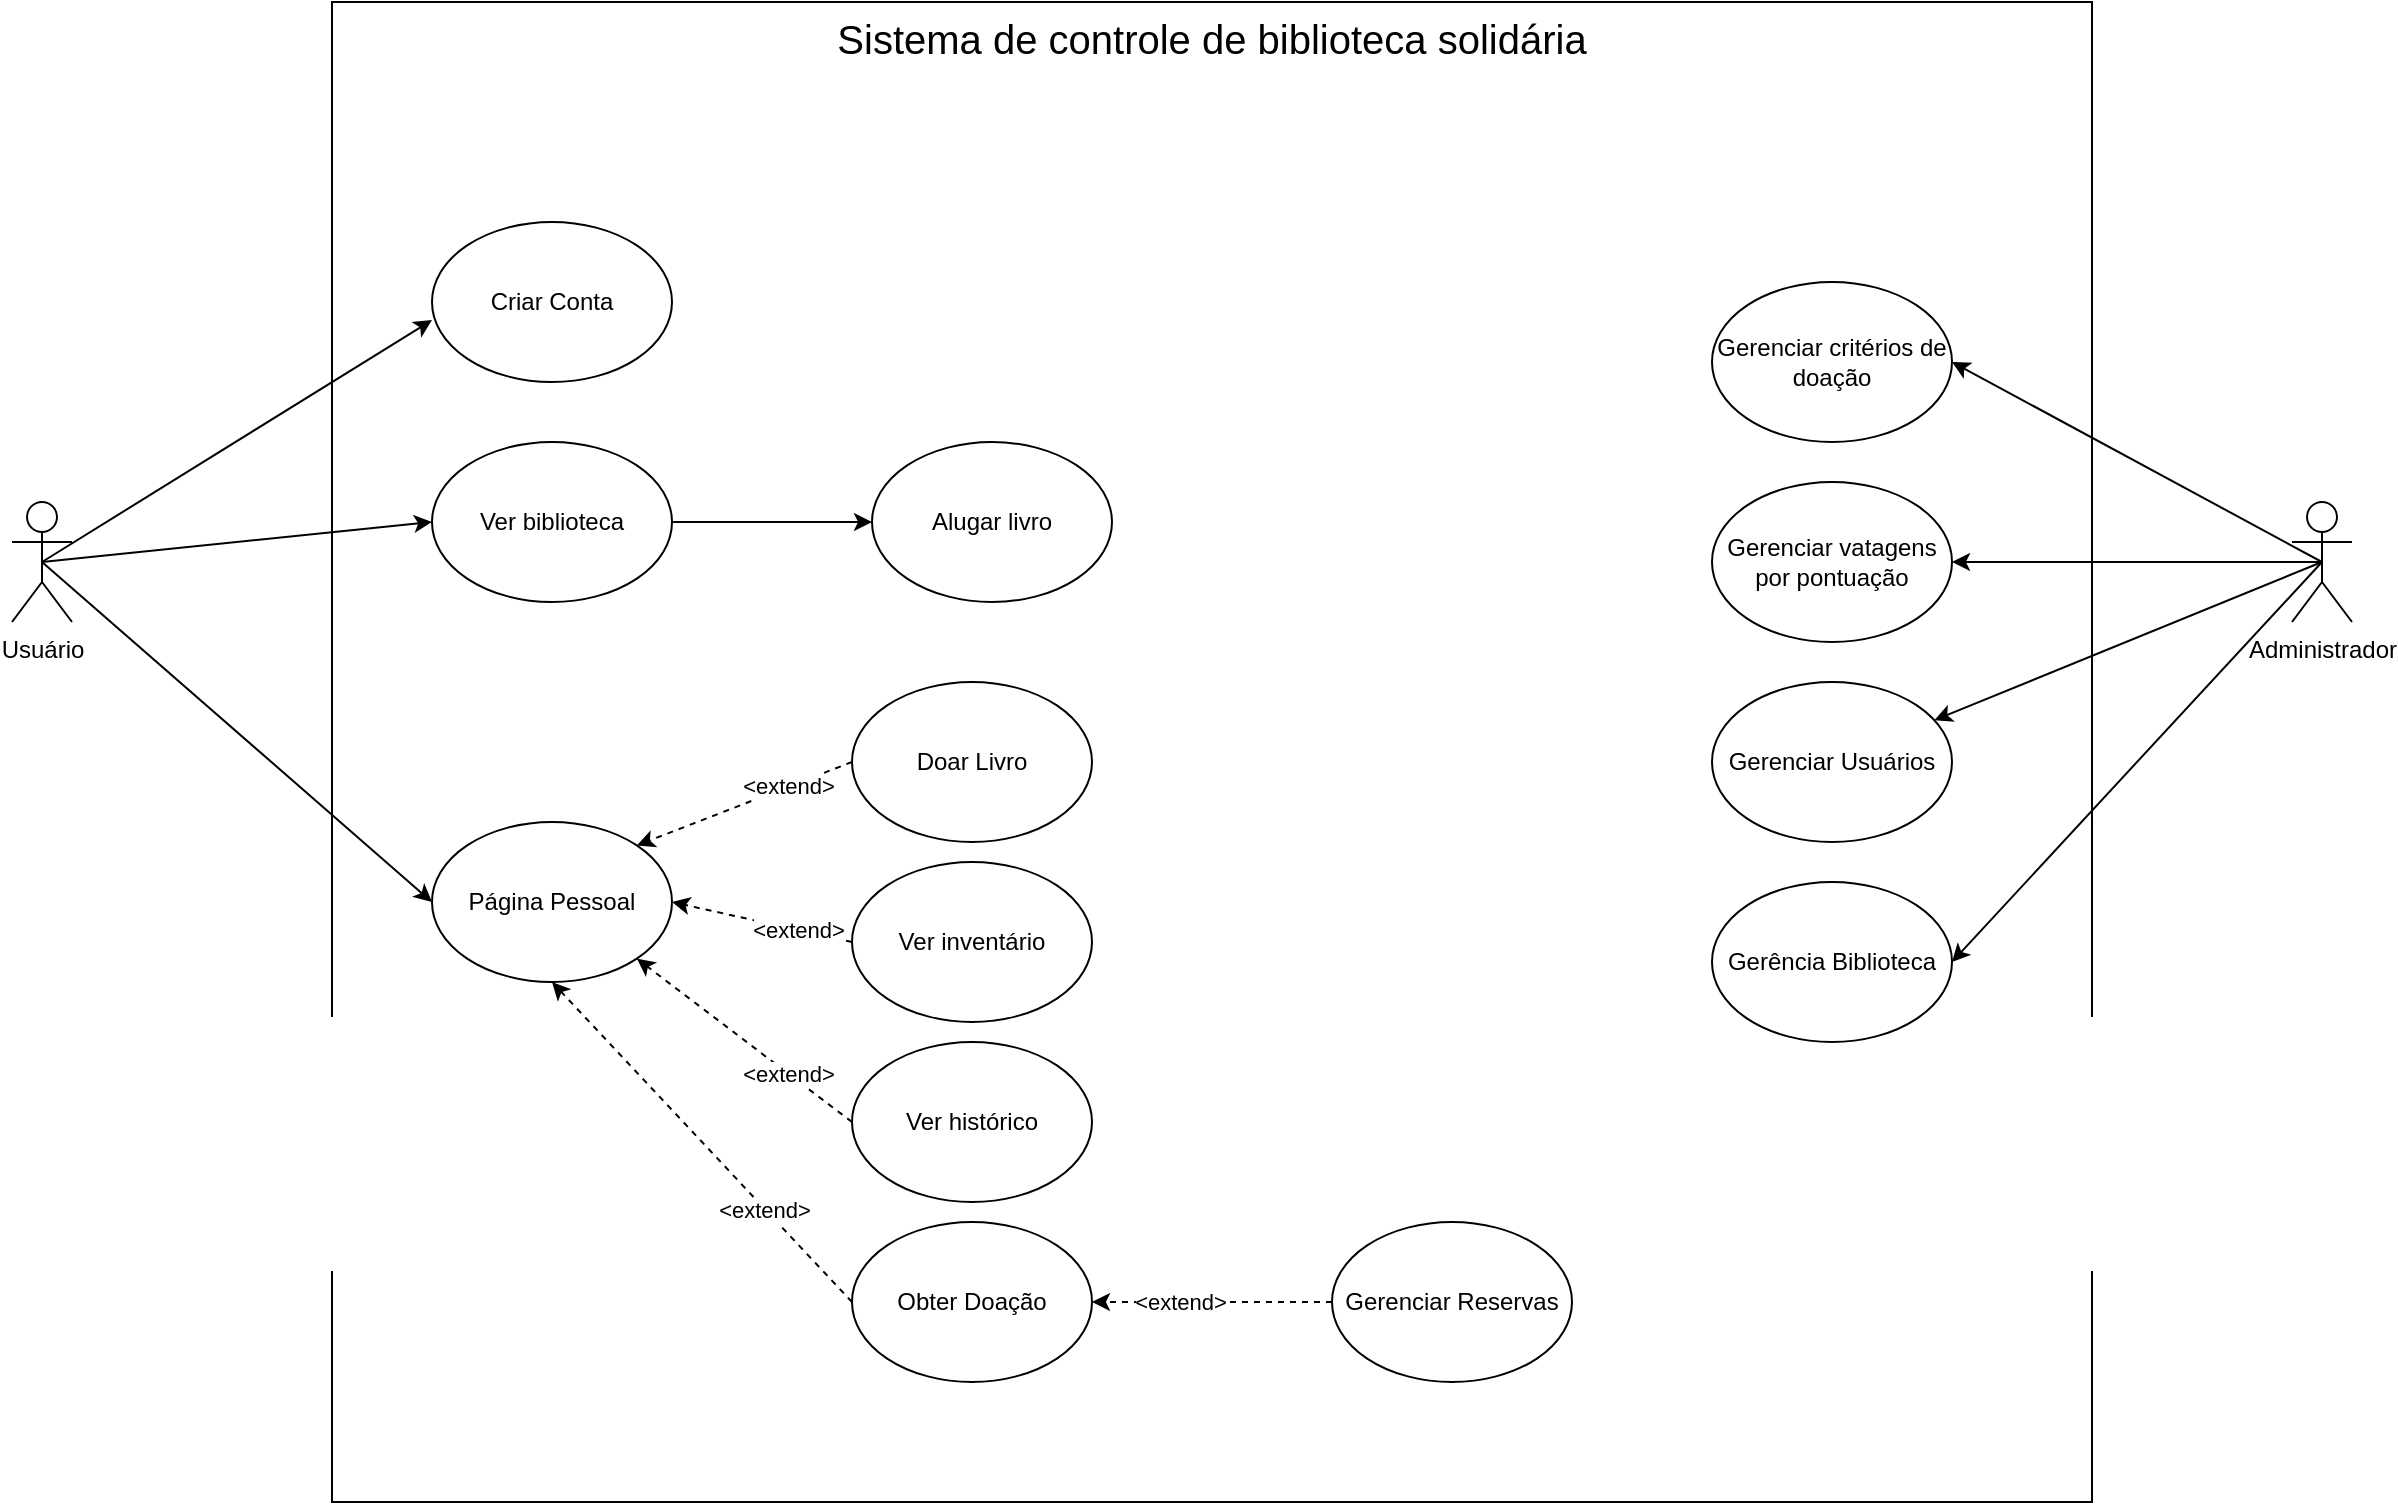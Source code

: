 <mxfile version="20.4.2" type="github">
  <diagram id="OYgyoeQ4cRTz8VLO4bsm" name="Página-1">
    <mxGraphModel dx="2500" dy="2056" grid="1" gridSize="10" guides="1" tooltips="1" connect="1" arrows="1" fold="1" page="1" pageScale="1" pageWidth="827" pageHeight="1169" math="0" shadow="0">
      <root>
        <mxCell id="0" />
        <mxCell id="1" parent="0" />
        <mxCell id="Zu5s9qkrUJdbfHZ7qnUy-59" value="Sistema de controle de biblioteca solidária" style="rounded=0;whiteSpace=wrap;html=1;fillColor=none;verticalAlign=top;fontSize=20;" parent="1" vertex="1">
          <mxGeometry x="-430" y="-560" width="880" height="750" as="geometry" />
        </mxCell>
        <mxCell id="Zu5s9qkrUJdbfHZ7qnUy-8" style="rounded=0;orthogonalLoop=1;jettySize=auto;html=1;exitX=0.5;exitY=0.5;exitDx=0;exitDy=0;exitPerimeter=0;entryX=0;entryY=0.613;entryDx=0;entryDy=0;entryPerimeter=0;" parent="1" source="Zu5s9qkrUJdbfHZ7qnUy-1" target="Zu5s9qkrUJdbfHZ7qnUy-2" edge="1">
          <mxGeometry relative="1" as="geometry">
            <mxPoint x="-390" y="20" as="targetPoint" />
          </mxGeometry>
        </mxCell>
        <mxCell id="Zu5s9qkrUJdbfHZ7qnUy-9" style="rounded=0;orthogonalLoop=1;jettySize=auto;html=1;exitX=0.5;exitY=0.5;exitDx=0;exitDy=0;exitPerimeter=0;entryX=0;entryY=0.5;entryDx=0;entryDy=0;" parent="1" source="Zu5s9qkrUJdbfHZ7qnUy-1" target="Zu5s9qkrUJdbfHZ7qnUy-3" edge="1">
          <mxGeometry relative="1" as="geometry" />
        </mxCell>
        <mxCell id="Zu5s9qkrUJdbfHZ7qnUy-18" style="rounded=0;orthogonalLoop=1;jettySize=auto;html=1;exitX=0.5;exitY=0.5;exitDx=0;exitDy=0;exitPerimeter=0;entryX=0;entryY=0.5;entryDx=0;entryDy=0;" parent="1" source="Zu5s9qkrUJdbfHZ7qnUy-1" target="Zu5s9qkrUJdbfHZ7qnUy-11" edge="1">
          <mxGeometry relative="1" as="geometry" />
        </mxCell>
        <mxCell id="Zu5s9qkrUJdbfHZ7qnUy-1" value="Usuário" style="shape=umlActor;verticalLabelPosition=bottom;verticalAlign=top;html=1;outlineConnect=0;" parent="1" vertex="1">
          <mxGeometry x="-590" y="-310" width="30" height="60" as="geometry" />
        </mxCell>
        <mxCell id="Zu5s9qkrUJdbfHZ7qnUy-2" value="Criar Conta" style="ellipse;whiteSpace=wrap;html=1;" parent="1" vertex="1">
          <mxGeometry x="-380" y="-450" width="120" height="80" as="geometry" />
        </mxCell>
        <mxCell id="Zu5s9qkrUJdbfHZ7qnUy-34" style="rounded=0;orthogonalLoop=1;jettySize=auto;html=1;exitX=1;exitY=0.5;exitDx=0;exitDy=0;" parent="1" source="Zu5s9qkrUJdbfHZ7qnUy-3" target="Zu5s9qkrUJdbfHZ7qnUy-33" edge="1">
          <mxGeometry relative="1" as="geometry" />
        </mxCell>
        <mxCell id="Zu5s9qkrUJdbfHZ7qnUy-3" value="Ver biblioteca" style="ellipse;whiteSpace=wrap;html=1;" parent="1" vertex="1">
          <mxGeometry x="-380" y="-340" width="120" height="80" as="geometry" />
        </mxCell>
        <mxCell id="Zu5s9qkrUJdbfHZ7qnUy-10" style="edgeStyle=orthogonalEdgeStyle;rounded=0;orthogonalLoop=1;jettySize=auto;html=1;exitX=0.5;exitY=1;exitDx=0;exitDy=0;" parent="1" source="Zu5s9qkrUJdbfHZ7qnUy-2" target="Zu5s9qkrUJdbfHZ7qnUy-2" edge="1">
          <mxGeometry relative="1" as="geometry" />
        </mxCell>
        <mxCell id="Zu5s9qkrUJdbfHZ7qnUy-11" value="Página Pessoal" style="ellipse;whiteSpace=wrap;html=1;" parent="1" vertex="1">
          <mxGeometry x="-380" y="-150" width="120" height="80" as="geometry" />
        </mxCell>
        <mxCell id="Zu5s9qkrUJdbfHZ7qnUy-13" value="Doar Livro" style="ellipse;whiteSpace=wrap;html=1;" parent="1" vertex="1">
          <mxGeometry x="-170" y="-220" width="120" height="80" as="geometry" />
        </mxCell>
        <mxCell id="Zu5s9qkrUJdbfHZ7qnUy-14" value="Ver inventário" style="ellipse;whiteSpace=wrap;html=1;" parent="1" vertex="1">
          <mxGeometry x="-170" y="-130" width="120" height="80" as="geometry" />
        </mxCell>
        <mxCell id="Zu5s9qkrUJdbfHZ7qnUy-15" value="Ver histórico" style="ellipse;whiteSpace=wrap;html=1;" parent="1" vertex="1">
          <mxGeometry x="-170" y="-40" width="120" height="80" as="geometry" />
        </mxCell>
        <mxCell id="Zu5s9qkrUJdbfHZ7qnUy-28" value="Obter Doação" style="ellipse;whiteSpace=wrap;html=1;" parent="1" vertex="1">
          <mxGeometry x="-170" y="50" width="120" height="80" as="geometry" />
        </mxCell>
        <mxCell id="Zu5s9qkrUJdbfHZ7qnUy-33" value="Alugar livro" style="ellipse;whiteSpace=wrap;html=1;" parent="1" vertex="1">
          <mxGeometry x="-160" y="-340" width="120" height="80" as="geometry" />
        </mxCell>
        <mxCell id="Zu5s9qkrUJdbfHZ7qnUy-40" value="&amp;lt;extend&amp;gt;" style="rounded=0;orthogonalLoop=1;jettySize=auto;html=1;dashed=1;exitX=0;exitY=0.5;exitDx=0;exitDy=0;entryX=1;entryY=0;entryDx=0;entryDy=0;" parent="1" source="Zu5s9qkrUJdbfHZ7qnUy-13" target="Zu5s9qkrUJdbfHZ7qnUy-11" edge="1">
          <mxGeometry x="-0.426" relative="1" as="geometry">
            <mxPoint x="-1" as="offset" />
            <mxPoint x="300" y="180" as="sourcePoint" />
          </mxGeometry>
        </mxCell>
        <mxCell id="Zu5s9qkrUJdbfHZ7qnUy-44" value="&amp;lt;extend&amp;gt;" style="rounded=0;orthogonalLoop=1;jettySize=auto;html=1;exitX=0;exitY=0.5;exitDx=0;exitDy=0;entryX=1;entryY=0.5;entryDx=0;entryDy=0;dashed=1;" parent="1" source="Zu5s9qkrUJdbfHZ7qnUy-36" target="Zu5s9qkrUJdbfHZ7qnUy-28" edge="1">
          <mxGeometry x="0.274" relative="1" as="geometry">
            <mxPoint as="offset" />
          </mxGeometry>
        </mxCell>
        <mxCell id="Zu5s9qkrUJdbfHZ7qnUy-36" value="Gerenciar Reservas" style="ellipse;whiteSpace=wrap;html=1;" parent="1" vertex="1">
          <mxGeometry x="70" y="50" width="120" height="80" as="geometry" />
        </mxCell>
        <mxCell id="Zu5s9qkrUJdbfHZ7qnUy-57" style="rounded=0;orthogonalLoop=1;jettySize=auto;html=1;exitX=0.5;exitY=0.5;exitDx=0;exitDy=0;exitPerimeter=0;endArrow=classic;endFill=1;" parent="1" source="Zu5s9qkrUJdbfHZ7qnUy-46" target="Zu5s9qkrUJdbfHZ7qnUy-56" edge="1">
          <mxGeometry relative="1" as="geometry" />
        </mxCell>
        <mxCell id="Zu5s9qkrUJdbfHZ7qnUy-58" style="rounded=0;orthogonalLoop=1;jettySize=auto;html=1;exitX=0.5;exitY=0.5;exitDx=0;exitDy=0;exitPerimeter=0;entryX=1;entryY=0.5;entryDx=0;entryDy=0;endArrow=classic;endFill=1;" parent="1" source="Zu5s9qkrUJdbfHZ7qnUy-46" target="Zu5s9qkrUJdbfHZ7qnUy-55" edge="1">
          <mxGeometry relative="1" as="geometry" />
        </mxCell>
        <mxCell id="UdLWcy6IRKixMaUsWaI8-3" style="rounded=0;orthogonalLoop=1;jettySize=auto;html=1;exitX=0.5;exitY=0.5;exitDx=0;exitDy=0;exitPerimeter=0;entryX=1;entryY=0.5;entryDx=0;entryDy=0;" parent="1" source="Zu5s9qkrUJdbfHZ7qnUy-46" target="UdLWcy6IRKixMaUsWaI8-2" edge="1">
          <mxGeometry relative="1" as="geometry" />
        </mxCell>
        <mxCell id="UdLWcy6IRKixMaUsWaI8-4" style="rounded=0;orthogonalLoop=1;jettySize=auto;html=1;exitX=0.5;exitY=0.5;exitDx=0;exitDy=0;exitPerimeter=0;entryX=1;entryY=0.5;entryDx=0;entryDy=0;" parent="1" source="Zu5s9qkrUJdbfHZ7qnUy-46" target="UdLWcy6IRKixMaUsWaI8-1" edge="1">
          <mxGeometry relative="1" as="geometry" />
        </mxCell>
        <mxCell id="Zu5s9qkrUJdbfHZ7qnUy-46" value="Administrador" style="shape=umlActor;verticalLabelPosition=bottom;verticalAlign=top;html=1;outlineConnect=0;" parent="1" vertex="1">
          <mxGeometry x="550" y="-310" width="30" height="60" as="geometry" />
        </mxCell>
        <mxCell id="Zu5s9qkrUJdbfHZ7qnUy-55" value="Gerência Biblioteca" style="ellipse;whiteSpace=wrap;html=1;" parent="1" vertex="1">
          <mxGeometry x="260" y="-120" width="120" height="80" as="geometry" />
        </mxCell>
        <mxCell id="Zu5s9qkrUJdbfHZ7qnUy-56" value="Gerenciar Usuários" style="ellipse;whiteSpace=wrap;html=1;" parent="1" vertex="1">
          <mxGeometry x="260" y="-220" width="120" height="80" as="geometry" />
        </mxCell>
        <mxCell id="UdLWcy6IRKixMaUsWaI8-1" value="Gerenciar critérios de doação" style="ellipse;whiteSpace=wrap;html=1;" parent="1" vertex="1">
          <mxGeometry x="260" y="-420" width="120" height="80" as="geometry" />
        </mxCell>
        <mxCell id="UdLWcy6IRKixMaUsWaI8-2" value="Gerenciar vatagens por pontuação" style="ellipse;whiteSpace=wrap;html=1;" parent="1" vertex="1">
          <mxGeometry x="260" y="-320" width="120" height="80" as="geometry" />
        </mxCell>
        <mxCell id="xyUv5-MEVslVyDJsO_ro-2" value="&amp;lt;extend&amp;gt;" style="rounded=0;orthogonalLoop=1;jettySize=auto;html=1;dashed=1;exitX=0;exitY=0.5;exitDx=0;exitDy=0;entryX=1;entryY=0.5;entryDx=0;entryDy=0;" edge="1" parent="1" source="Zu5s9qkrUJdbfHZ7qnUy-14" target="Zu5s9qkrUJdbfHZ7qnUy-11">
          <mxGeometry x="-0.426" relative="1" as="geometry">
            <mxPoint x="-1" as="offset" />
            <mxPoint x="-160" y="-170" as="sourcePoint" />
            <mxPoint x="-250" y="-40" as="targetPoint" />
          </mxGeometry>
        </mxCell>
        <mxCell id="xyUv5-MEVslVyDJsO_ro-3" value="&amp;lt;extend&amp;gt;" style="rounded=0;orthogonalLoop=1;jettySize=auto;html=1;dashed=1;exitX=0;exitY=0.5;exitDx=0;exitDy=0;entryX=1;entryY=1;entryDx=0;entryDy=0;" edge="1" parent="1" source="Zu5s9qkrUJdbfHZ7qnUy-15" target="Zu5s9qkrUJdbfHZ7qnUy-11">
          <mxGeometry x="-0.426" relative="1" as="geometry">
            <mxPoint x="-1" as="offset" />
            <mxPoint x="-150" y="-160" as="sourcePoint" />
            <mxPoint x="-240" y="-30" as="targetPoint" />
          </mxGeometry>
        </mxCell>
        <mxCell id="xyUv5-MEVslVyDJsO_ro-4" value="&amp;lt;extend&amp;gt;" style="rounded=0;orthogonalLoop=1;jettySize=auto;html=1;dashed=1;exitX=0;exitY=0.5;exitDx=0;exitDy=0;entryX=0.5;entryY=1;entryDx=0;entryDy=0;" edge="1" parent="1" source="Zu5s9qkrUJdbfHZ7qnUy-28" target="Zu5s9qkrUJdbfHZ7qnUy-11">
          <mxGeometry x="-0.426" relative="1" as="geometry">
            <mxPoint x="-1" as="offset" />
            <mxPoint x="-140" y="-150" as="sourcePoint" />
            <mxPoint x="-230" y="-20" as="targetPoint" />
          </mxGeometry>
        </mxCell>
      </root>
    </mxGraphModel>
  </diagram>
</mxfile>
